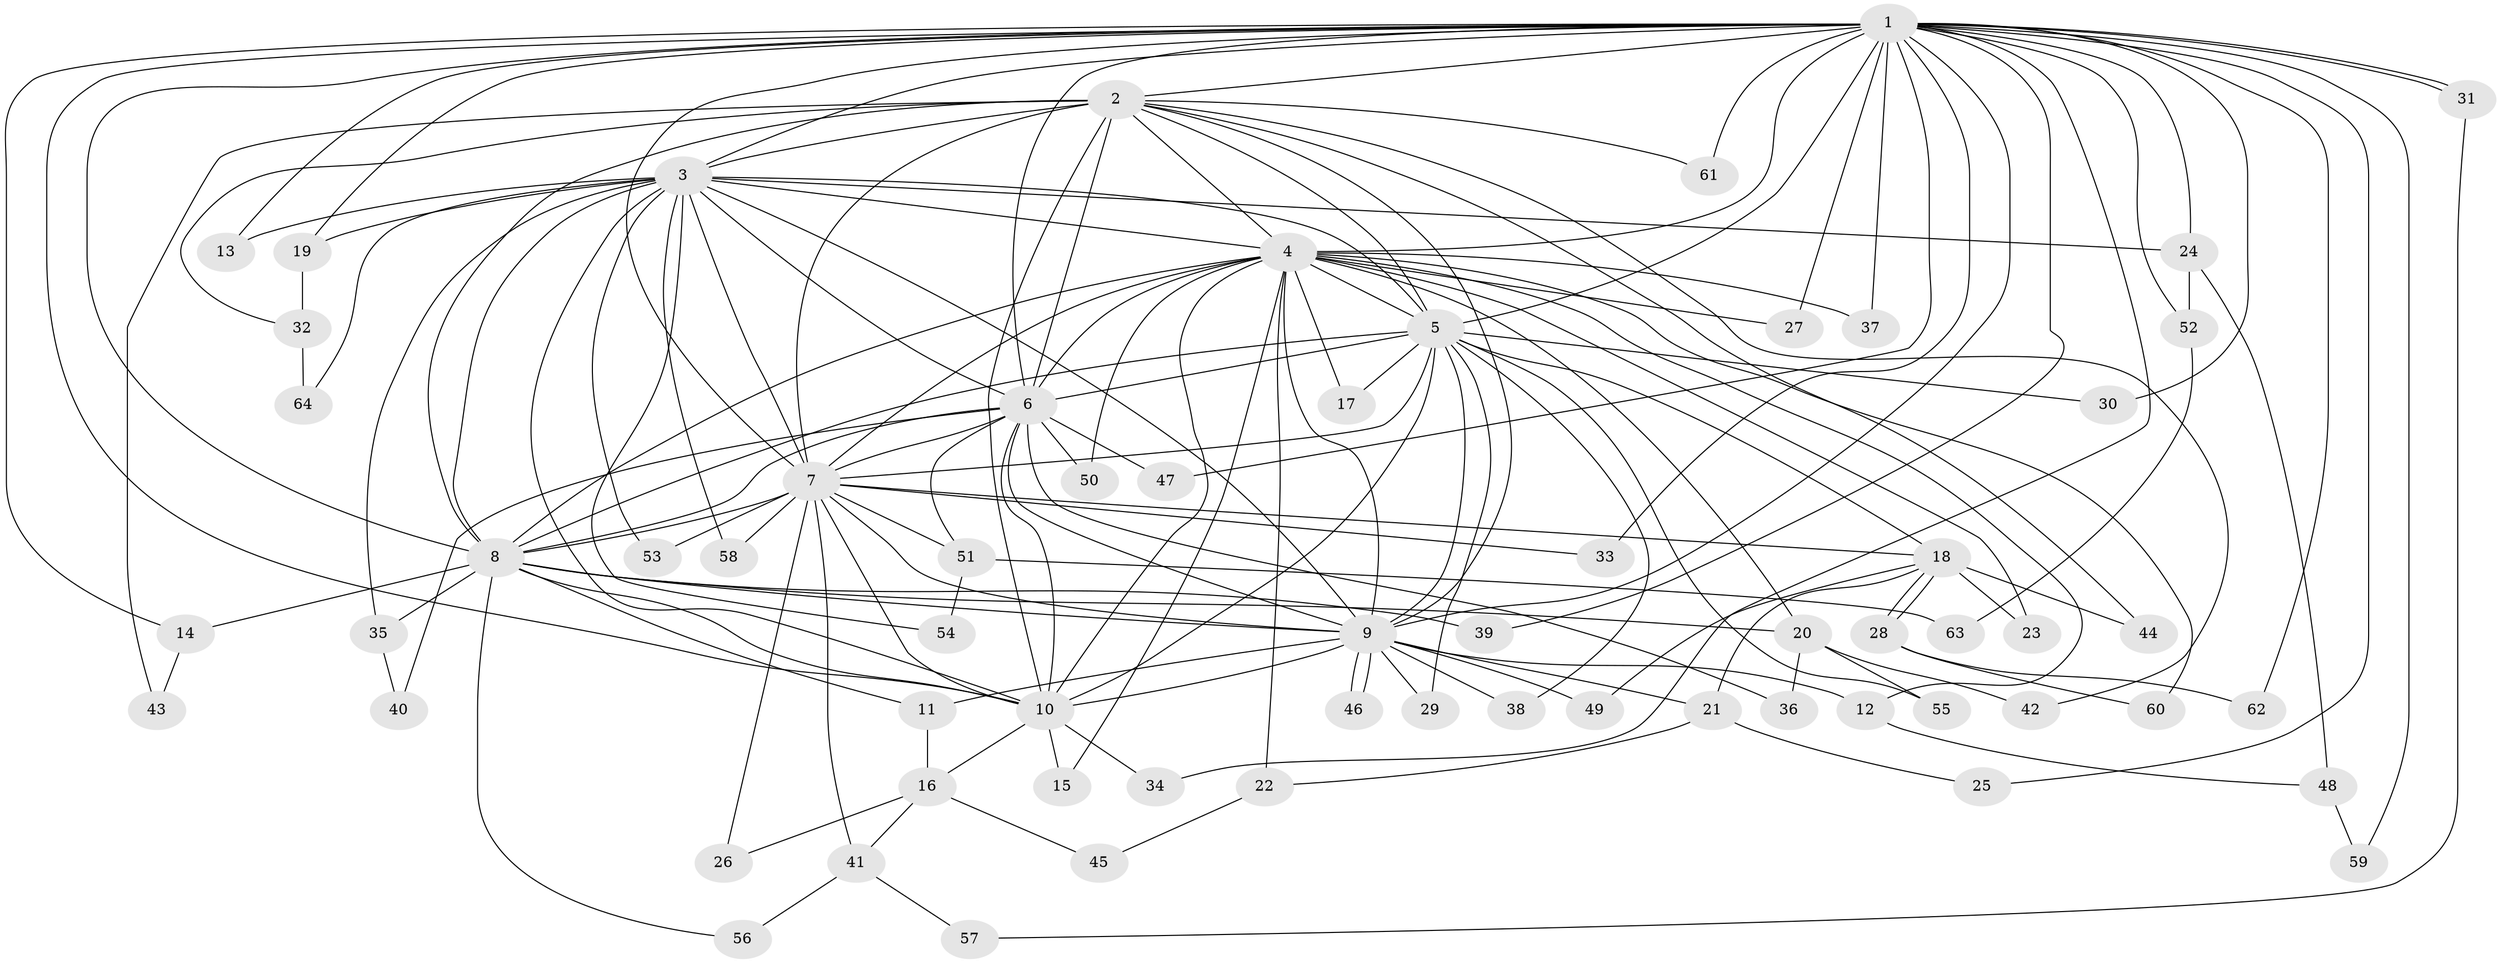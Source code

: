 // coarse degree distribution, {23: 0.022222222222222223, 12: 0.044444444444444446, 16: 0.022222222222222223, 19: 0.022222222222222223, 15: 0.022222222222222223, 14: 0.044444444444444446, 13: 0.022222222222222223, 3: 0.13333333333333333, 4: 0.1111111111111111, 2: 0.4888888888888889, 5: 0.044444444444444446, 8: 0.022222222222222223}
// Generated by graph-tools (version 1.1) at 2025/41/03/06/25 10:41:35]
// undirected, 64 vertices, 153 edges
graph export_dot {
graph [start="1"]
  node [color=gray90,style=filled];
  1;
  2;
  3;
  4;
  5;
  6;
  7;
  8;
  9;
  10;
  11;
  12;
  13;
  14;
  15;
  16;
  17;
  18;
  19;
  20;
  21;
  22;
  23;
  24;
  25;
  26;
  27;
  28;
  29;
  30;
  31;
  32;
  33;
  34;
  35;
  36;
  37;
  38;
  39;
  40;
  41;
  42;
  43;
  44;
  45;
  46;
  47;
  48;
  49;
  50;
  51;
  52;
  53;
  54;
  55;
  56;
  57;
  58;
  59;
  60;
  61;
  62;
  63;
  64;
  1 -- 2;
  1 -- 3;
  1 -- 4;
  1 -- 5;
  1 -- 6;
  1 -- 7;
  1 -- 8;
  1 -- 9;
  1 -- 10;
  1 -- 13;
  1 -- 14;
  1 -- 19;
  1 -- 24;
  1 -- 25;
  1 -- 27;
  1 -- 30;
  1 -- 31;
  1 -- 31;
  1 -- 33;
  1 -- 34;
  1 -- 37;
  1 -- 39;
  1 -- 47;
  1 -- 52;
  1 -- 59;
  1 -- 61;
  1 -- 62;
  2 -- 3;
  2 -- 4;
  2 -- 5;
  2 -- 6;
  2 -- 7;
  2 -- 8;
  2 -- 9;
  2 -- 10;
  2 -- 32;
  2 -- 42;
  2 -- 43;
  2 -- 44;
  2 -- 61;
  3 -- 4;
  3 -- 5;
  3 -- 6;
  3 -- 7;
  3 -- 8;
  3 -- 9;
  3 -- 10;
  3 -- 13;
  3 -- 19;
  3 -- 24;
  3 -- 35;
  3 -- 53;
  3 -- 54;
  3 -- 58;
  3 -- 64;
  4 -- 5;
  4 -- 6;
  4 -- 7;
  4 -- 8;
  4 -- 9;
  4 -- 10;
  4 -- 12;
  4 -- 15;
  4 -- 17;
  4 -- 20;
  4 -- 22;
  4 -- 23;
  4 -- 27;
  4 -- 37;
  4 -- 50;
  4 -- 60;
  5 -- 6;
  5 -- 7;
  5 -- 8;
  5 -- 9;
  5 -- 10;
  5 -- 17;
  5 -- 18;
  5 -- 29;
  5 -- 30;
  5 -- 38;
  5 -- 55;
  6 -- 7;
  6 -- 8;
  6 -- 9;
  6 -- 10;
  6 -- 36;
  6 -- 40;
  6 -- 47;
  6 -- 50;
  6 -- 51;
  7 -- 8;
  7 -- 9;
  7 -- 10;
  7 -- 18;
  7 -- 26;
  7 -- 33;
  7 -- 41;
  7 -- 51;
  7 -- 53;
  7 -- 58;
  8 -- 9;
  8 -- 10;
  8 -- 11;
  8 -- 14;
  8 -- 20;
  8 -- 35;
  8 -- 39;
  8 -- 56;
  9 -- 10;
  9 -- 11;
  9 -- 12;
  9 -- 21;
  9 -- 29;
  9 -- 38;
  9 -- 46;
  9 -- 46;
  9 -- 49;
  10 -- 15;
  10 -- 16;
  10 -- 34;
  11 -- 16;
  12 -- 48;
  14 -- 43;
  16 -- 26;
  16 -- 41;
  16 -- 45;
  18 -- 21;
  18 -- 23;
  18 -- 28;
  18 -- 28;
  18 -- 44;
  18 -- 49;
  19 -- 32;
  20 -- 36;
  20 -- 42;
  20 -- 55;
  21 -- 22;
  21 -- 25;
  22 -- 45;
  24 -- 48;
  24 -- 52;
  28 -- 60;
  28 -- 62;
  31 -- 57;
  32 -- 64;
  35 -- 40;
  41 -- 56;
  41 -- 57;
  48 -- 59;
  51 -- 54;
  51 -- 63;
  52 -- 63;
}
